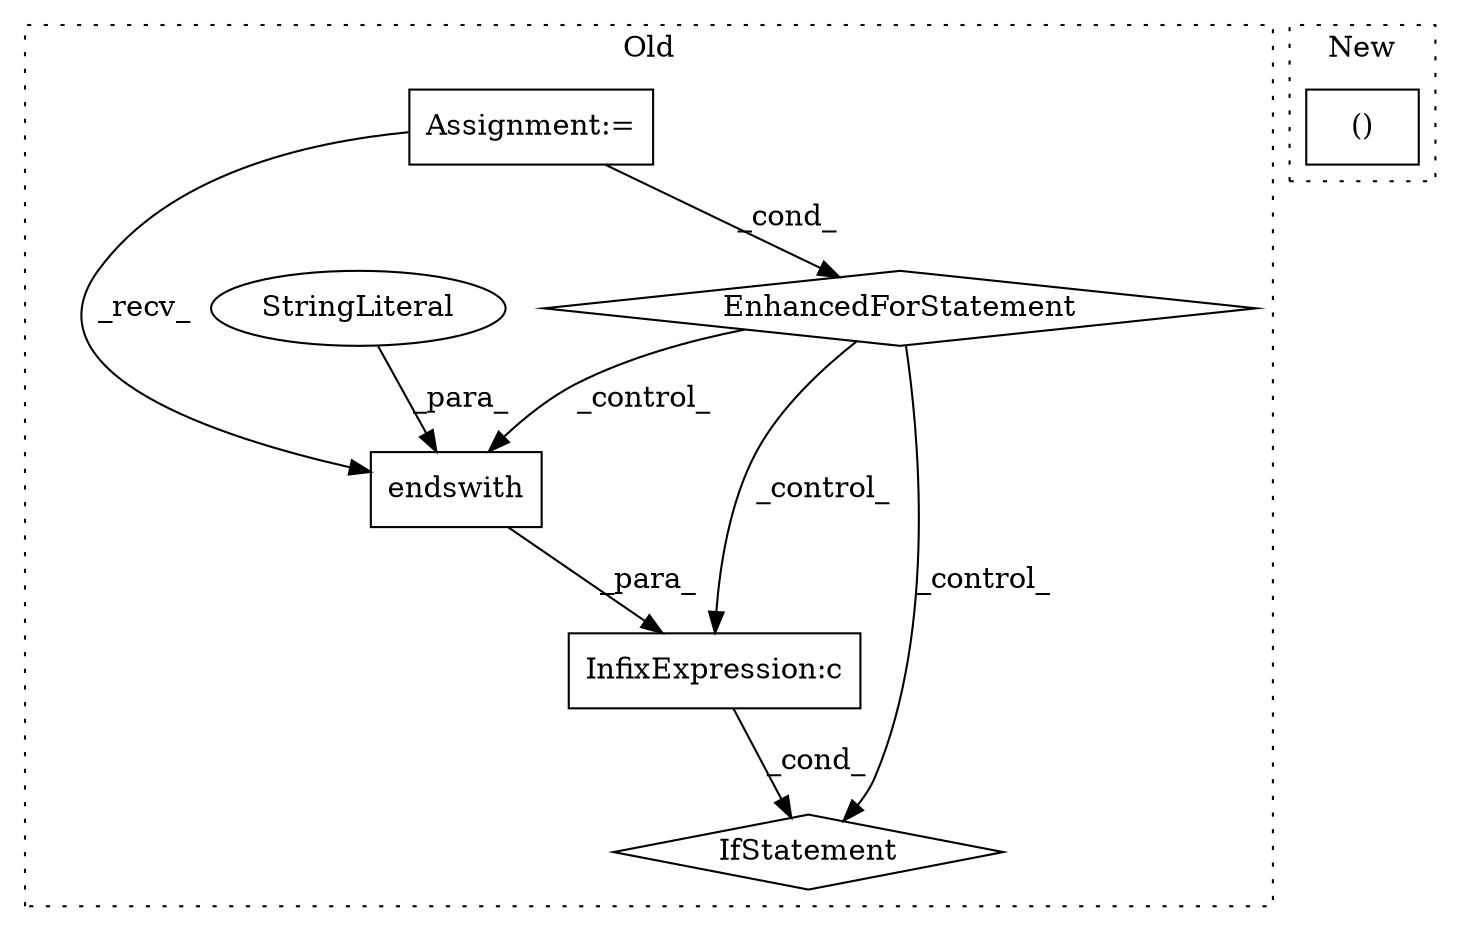 digraph G {
subgraph cluster0 {
1 [label="endswith" a="32" s="19560,19575" l="9,1" shape="box"];
3 [label="StringLiteral" a="45" s="19569" l="6" shape="ellipse"];
4 [label="IfStatement" a="25" s="19551,19609" l="4,2" shape="diamond"];
5 [label="InfixExpression:c" a="27" s="19576" l="4" shape="box"];
6 [label="Assignment:=" a="7" s="19395,19481" l="69,2" shape="box"];
7 [label="EnhancedForStatement" a="70" s="19395,19481" l="69,2" shape="diamond"];
label = "Old";
style="dotted";
}
subgraph cluster1 {
2 [label="()" a="106" s="19383" l="41" shape="box"];
label = "New";
style="dotted";
}
1 -> 5 [label="_para_"];
3 -> 1 [label="_para_"];
5 -> 4 [label="_cond_"];
6 -> 7 [label="_cond_"];
6 -> 1 [label="_recv_"];
7 -> 1 [label="_control_"];
7 -> 5 [label="_control_"];
7 -> 4 [label="_control_"];
}